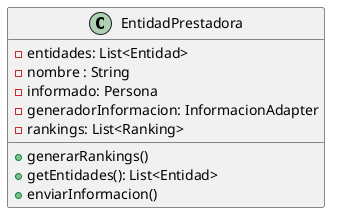@startuml
'https://plantuml.com/class-diagram

class EntidadPrestadora{
    - entidades: List<Entidad>
    - nombre : String
    - informado: Persona
    - generadorInformacion: InformacionAdapter
    - rankings: List<Ranking>

    +generarRankings()
    +getEntidades(): List<Entidad>
    +enviarInformacion()
}

@enduml